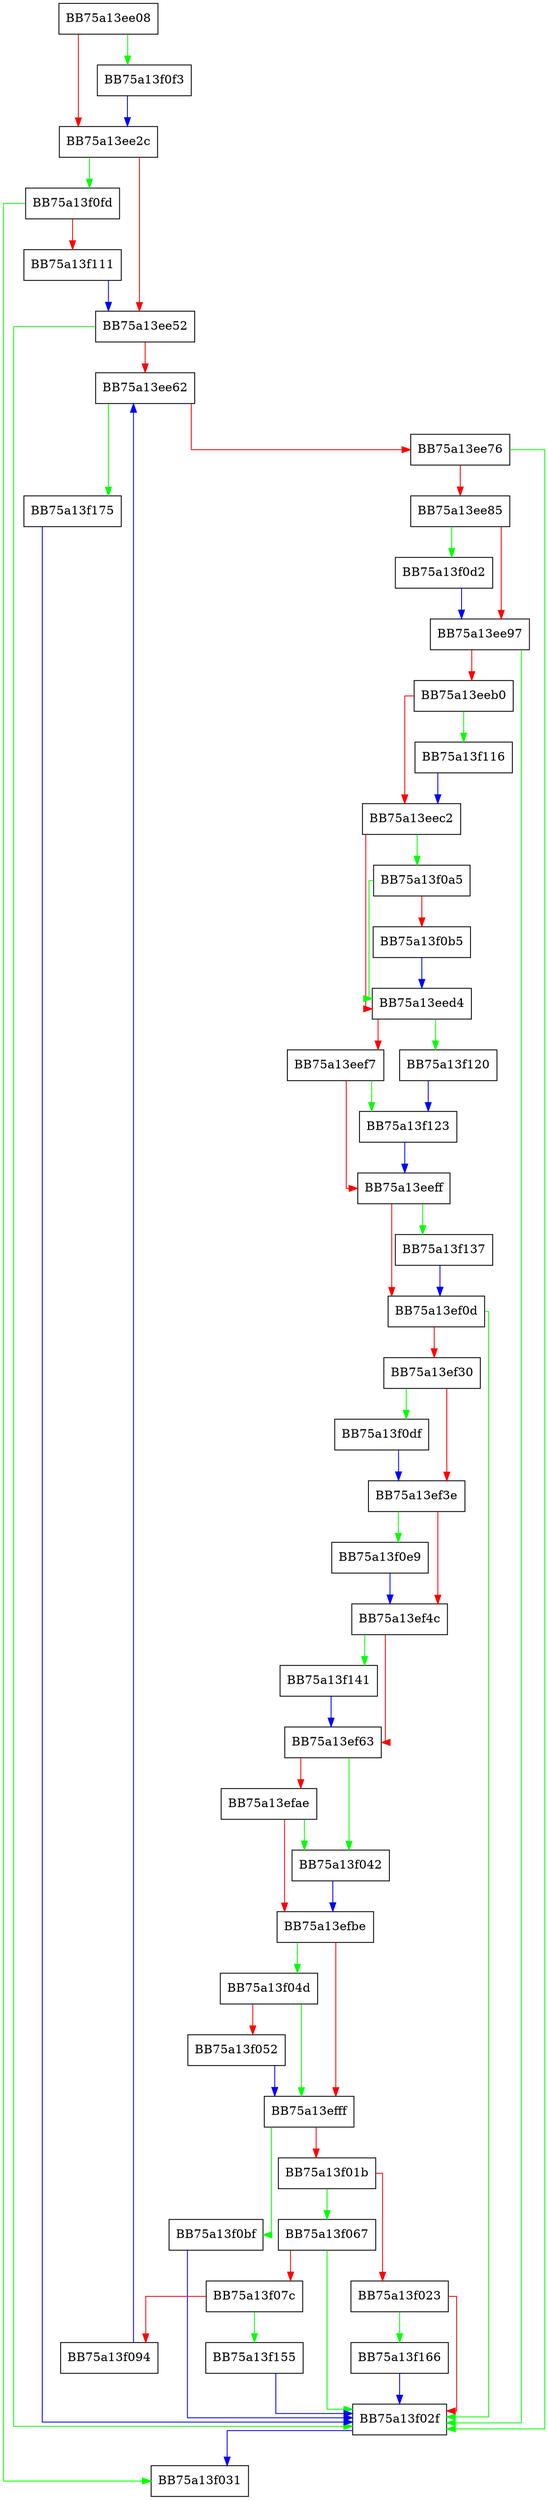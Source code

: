 digraph Analyze {
  node [shape="box"];
  graph [splines=ortho];
  BB75a13ee08 -> BB75a13f0f3 [color="green"];
  BB75a13ee08 -> BB75a13ee2c [color="red"];
  BB75a13ee2c -> BB75a13f0fd [color="green"];
  BB75a13ee2c -> BB75a13ee52 [color="red"];
  BB75a13ee52 -> BB75a13f02f [color="green"];
  BB75a13ee52 -> BB75a13ee62 [color="red"];
  BB75a13ee62 -> BB75a13f175 [color="green"];
  BB75a13ee62 -> BB75a13ee76 [color="red"];
  BB75a13ee76 -> BB75a13f02f [color="green"];
  BB75a13ee76 -> BB75a13ee85 [color="red"];
  BB75a13ee85 -> BB75a13f0d2 [color="green"];
  BB75a13ee85 -> BB75a13ee97 [color="red"];
  BB75a13ee97 -> BB75a13f02f [color="green"];
  BB75a13ee97 -> BB75a13eeb0 [color="red"];
  BB75a13eeb0 -> BB75a13f116 [color="green"];
  BB75a13eeb0 -> BB75a13eec2 [color="red"];
  BB75a13eec2 -> BB75a13f0a5 [color="green"];
  BB75a13eec2 -> BB75a13eed4 [color="red"];
  BB75a13eed4 -> BB75a13f120 [color="green"];
  BB75a13eed4 -> BB75a13eef7 [color="red"];
  BB75a13eef7 -> BB75a13f123 [color="green"];
  BB75a13eef7 -> BB75a13eeff [color="red"];
  BB75a13eeff -> BB75a13f137 [color="green"];
  BB75a13eeff -> BB75a13ef0d [color="red"];
  BB75a13ef0d -> BB75a13f02f [color="green"];
  BB75a13ef0d -> BB75a13ef30 [color="red"];
  BB75a13ef30 -> BB75a13f0df [color="green"];
  BB75a13ef30 -> BB75a13ef3e [color="red"];
  BB75a13ef3e -> BB75a13f0e9 [color="green"];
  BB75a13ef3e -> BB75a13ef4c [color="red"];
  BB75a13ef4c -> BB75a13f141 [color="green"];
  BB75a13ef4c -> BB75a13ef63 [color="red"];
  BB75a13ef63 -> BB75a13f042 [color="green"];
  BB75a13ef63 -> BB75a13efae [color="red"];
  BB75a13efae -> BB75a13f042 [color="green"];
  BB75a13efae -> BB75a13efbe [color="red"];
  BB75a13efbe -> BB75a13f04d [color="green"];
  BB75a13efbe -> BB75a13efff [color="red"];
  BB75a13efff -> BB75a13f0bf [color="green"];
  BB75a13efff -> BB75a13f01b [color="red"];
  BB75a13f01b -> BB75a13f067 [color="green"];
  BB75a13f01b -> BB75a13f023 [color="red"];
  BB75a13f023 -> BB75a13f166 [color="green"];
  BB75a13f023 -> BB75a13f02f [color="red"];
  BB75a13f02f -> BB75a13f031 [color="blue"];
  BB75a13f042 -> BB75a13efbe [color="blue"];
  BB75a13f04d -> BB75a13efff [color="green"];
  BB75a13f04d -> BB75a13f052 [color="red"];
  BB75a13f052 -> BB75a13efff [color="blue"];
  BB75a13f067 -> BB75a13f02f [color="green"];
  BB75a13f067 -> BB75a13f07c [color="red"];
  BB75a13f07c -> BB75a13f155 [color="green"];
  BB75a13f07c -> BB75a13f094 [color="red"];
  BB75a13f094 -> BB75a13ee62 [color="blue"];
  BB75a13f0a5 -> BB75a13eed4 [color="green"];
  BB75a13f0a5 -> BB75a13f0b5 [color="red"];
  BB75a13f0b5 -> BB75a13eed4 [color="blue"];
  BB75a13f0bf -> BB75a13f02f [color="blue"];
  BB75a13f0d2 -> BB75a13ee97 [color="blue"];
  BB75a13f0df -> BB75a13ef3e [color="blue"];
  BB75a13f0e9 -> BB75a13ef4c [color="blue"];
  BB75a13f0f3 -> BB75a13ee2c [color="blue"];
  BB75a13f0fd -> BB75a13f031 [color="green"];
  BB75a13f0fd -> BB75a13f111 [color="red"];
  BB75a13f111 -> BB75a13ee52 [color="blue"];
  BB75a13f116 -> BB75a13eec2 [color="blue"];
  BB75a13f120 -> BB75a13f123 [color="blue"];
  BB75a13f123 -> BB75a13eeff [color="blue"];
  BB75a13f137 -> BB75a13ef0d [color="blue"];
  BB75a13f141 -> BB75a13ef63 [color="blue"];
  BB75a13f155 -> BB75a13f02f [color="blue"];
  BB75a13f166 -> BB75a13f02f [color="blue"];
  BB75a13f175 -> BB75a13f02f [color="blue"];
}